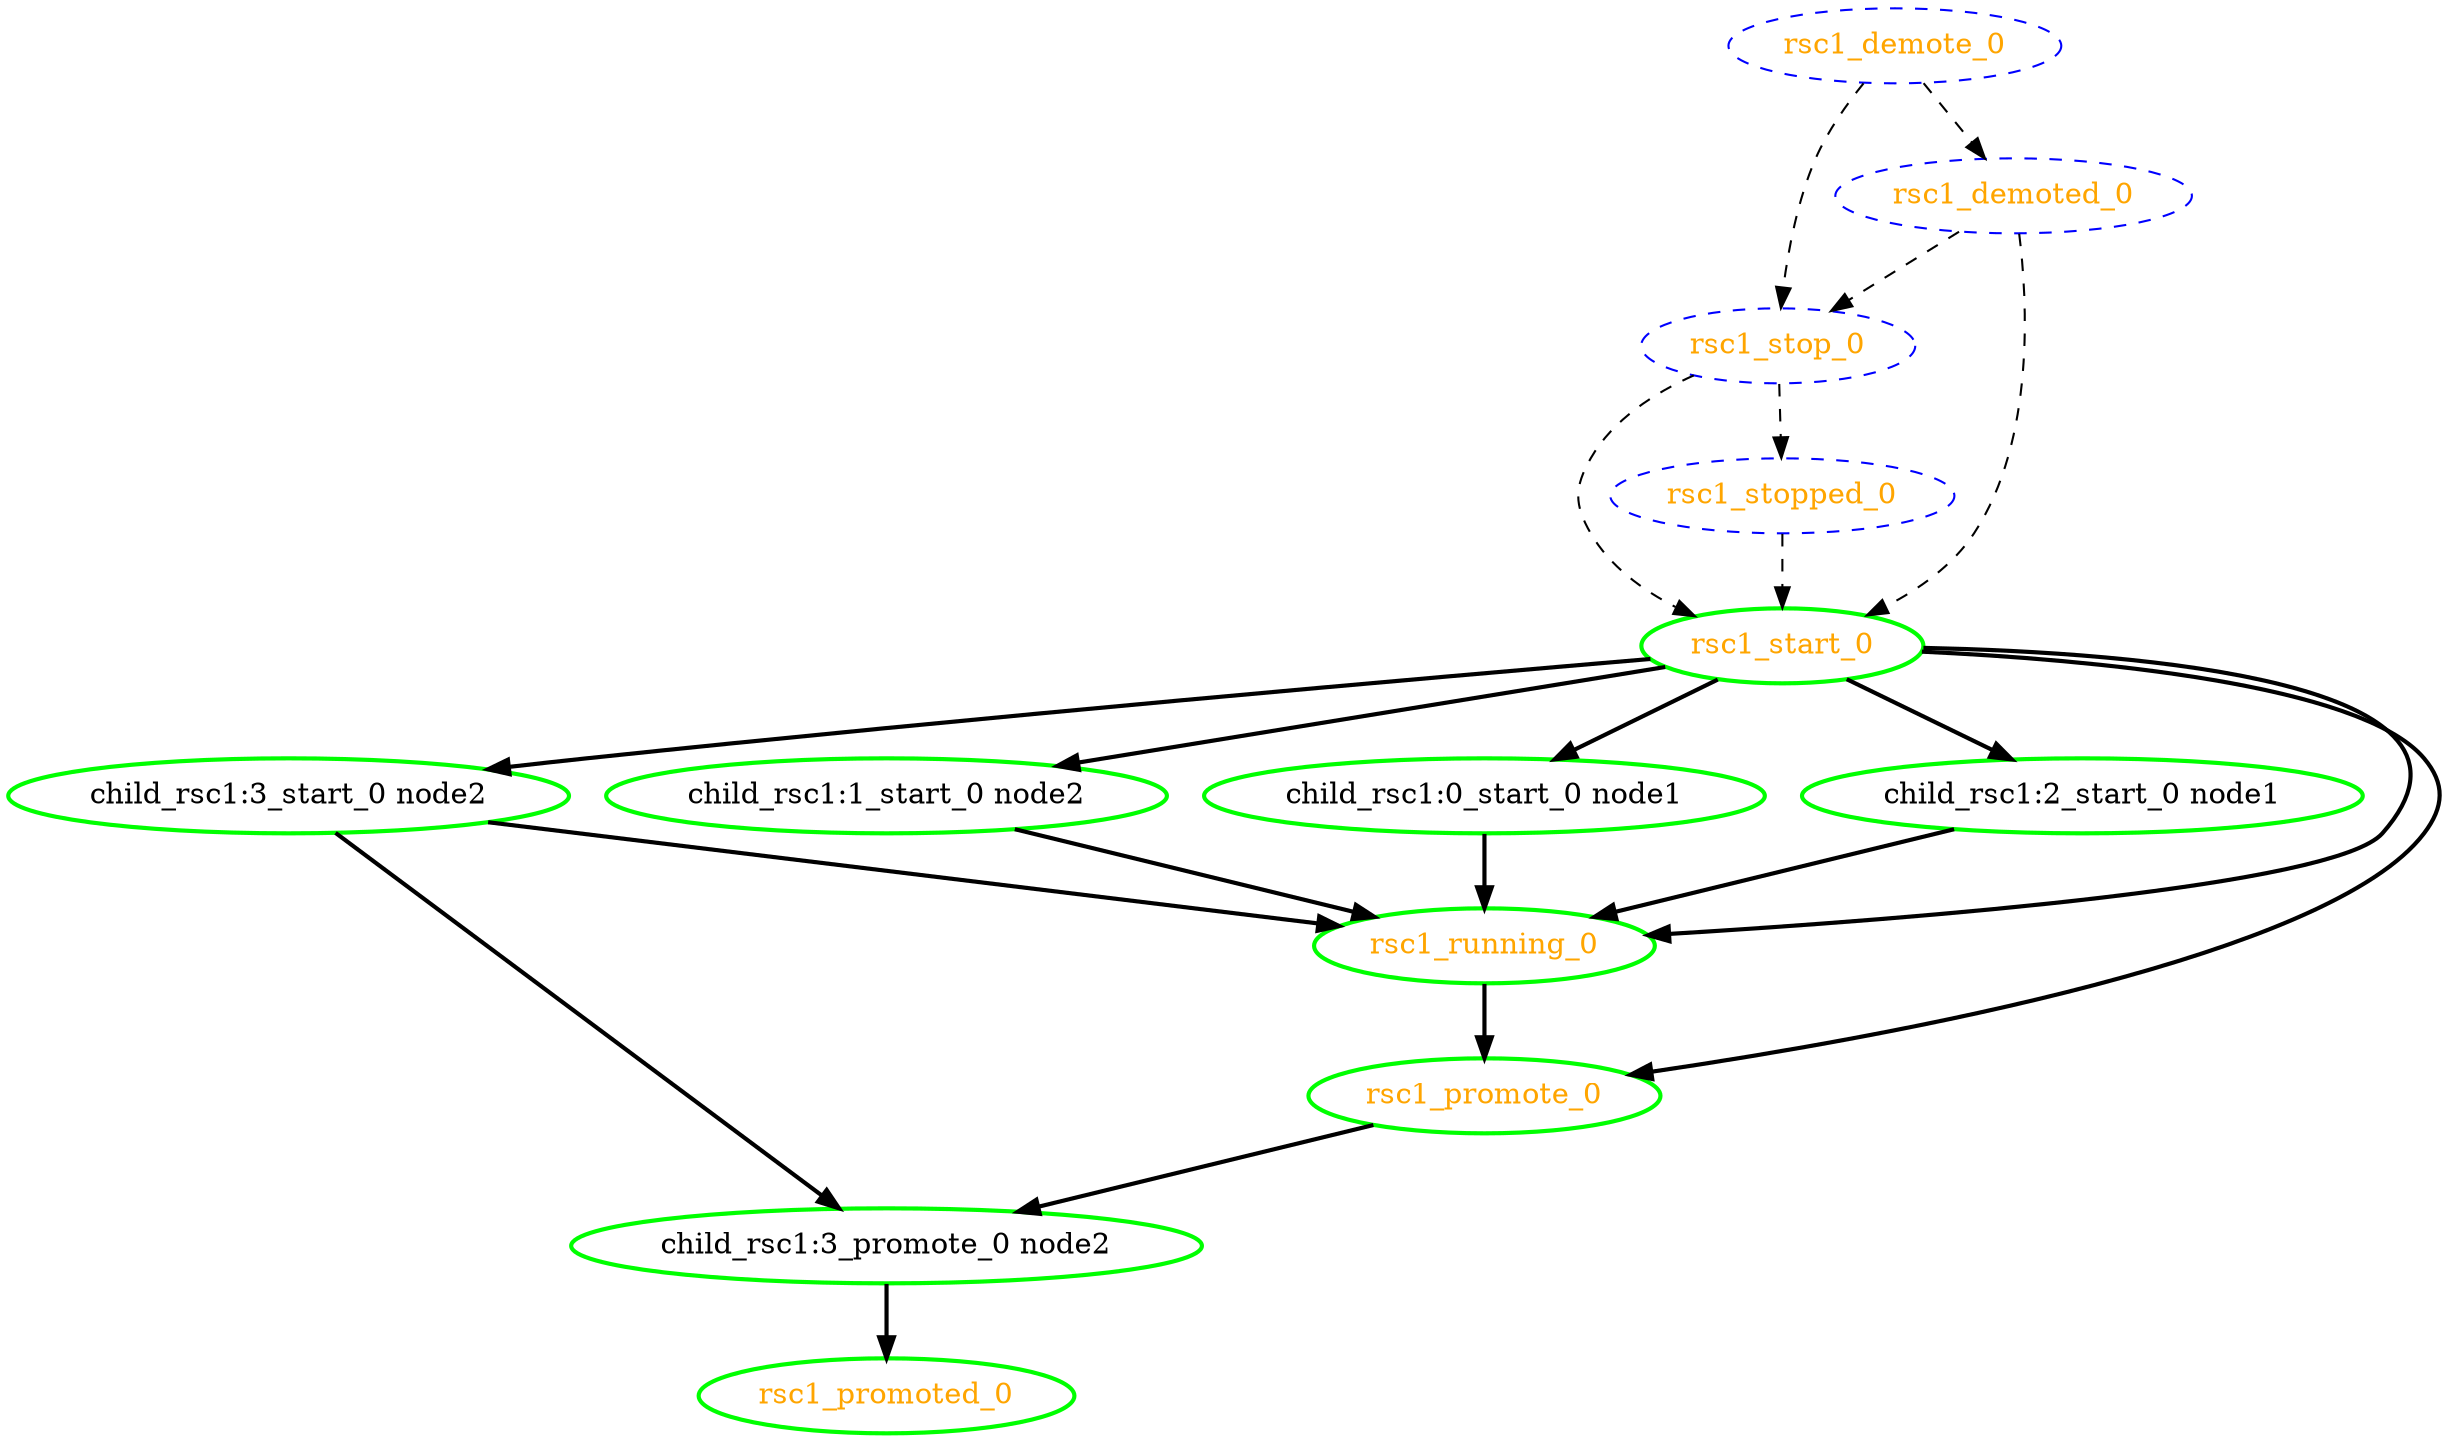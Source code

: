 digraph "g" {
	size = "30,30"
"child_rsc1:3_start_0 node2" [ style=bold color="green" fontcolor="black" ]
"child_rsc1:3_promote_0 node2" [ style=bold color="green" fontcolor="black" ]
"child_rsc1:1_start_0 node2" [ style=bold color="green" fontcolor="black" ]
"child_rsc1:0_start_0 node1" [ style=bold color="green" fontcolor="black" ]
"child_rsc1:2_start_0 node1" [ style=bold color="green" fontcolor="black" ]
"rsc1_start_0" [ style=bold color="green" fontcolor="orange" ]
"rsc1_running_0" [ style=bold color="green" fontcolor="orange" ]
"rsc1_stop_0" [ style="dashed" color="blue" fontcolor="orange" ]
"rsc1_stopped_0" [ style="dashed" color="blue" fontcolor="orange" ]
"rsc1_promote_0" [ style=bold color="green" fontcolor="orange" ]
"rsc1_promoted_0" [ style=bold color="green" fontcolor="orange" ]
"rsc1_demote_0" [ style="dashed" color="blue" fontcolor="orange" ]
"rsc1_demoted_0" [ style="dashed" color="blue" fontcolor="orange" ]
"rsc1_start_0" -> "child_rsc1:3_start_0 node2" [ style = bold]
"child_rsc1:3_start_0 node2" -> "child_rsc1:3_promote_0 node2" [ style = bold]
"rsc1_promote_0" -> "child_rsc1:3_promote_0 node2" [ style = bold]
"rsc1_start_0" -> "child_rsc1:1_start_0 node2" [ style = bold]
"rsc1_start_0" -> "child_rsc1:0_start_0 node1" [ style = bold]
"rsc1_start_0" -> "child_rsc1:2_start_0 node1" [ style = bold]
"rsc1_stop_0" -> "rsc1_start_0" [ style = dashed]
"rsc1_stopped_0" -> "rsc1_start_0" [ style = dashed]
"rsc1_demoted_0" -> "rsc1_start_0" [ style = dashed]
"child_rsc1:3_start_0 node2" -> "rsc1_running_0" [ style = bold]
"child_rsc1:1_start_0 node2" -> "rsc1_running_0" [ style = bold]
"child_rsc1:0_start_0 node1" -> "rsc1_running_0" [ style = bold]
"child_rsc1:2_start_0 node1" -> "rsc1_running_0" [ style = bold]
"rsc1_start_0" -> "rsc1_running_0" [ style = bold]
"rsc1_demote_0" -> "rsc1_stop_0" [ style = dashed]
"rsc1_demoted_0" -> "rsc1_stop_0" [ style = dashed]
"rsc1_stop_0" -> "rsc1_stopped_0" [ style = dashed]
"rsc1_start_0" -> "rsc1_promote_0" [ style = bold]
"rsc1_running_0" -> "rsc1_promote_0" [ style = bold]
"child_rsc1:3_promote_0 node2" -> "rsc1_promoted_0" [ style = bold]
"rsc1_demote_0" -> "rsc1_demoted_0" [ style = dashed]
}
